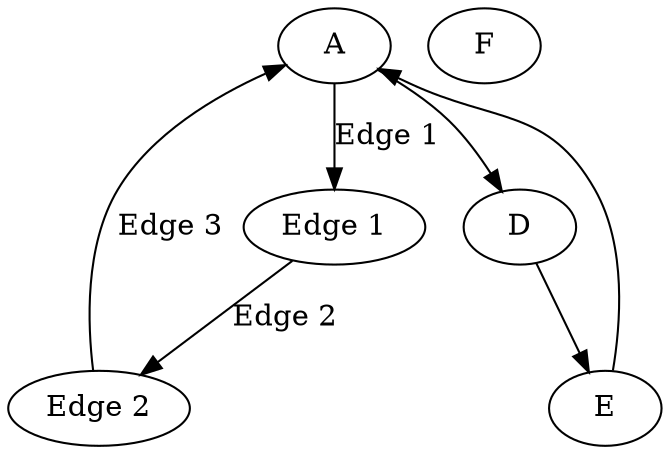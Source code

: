 digraph G {
    A [label="A"];
    B [label="Edge 1", weight=2];
    C [label="Edge 2", weight=1];
    D [label="D"];
    E [label="E"];
    F [label="F"];

    A -> B [label="Edge 1", weight=2];
    B -> C [label="Edge 2", weight=1];
    C -> A [label="Edge 3", weight=3];
    A -> D;
    D -> E;
    E -> A;
}